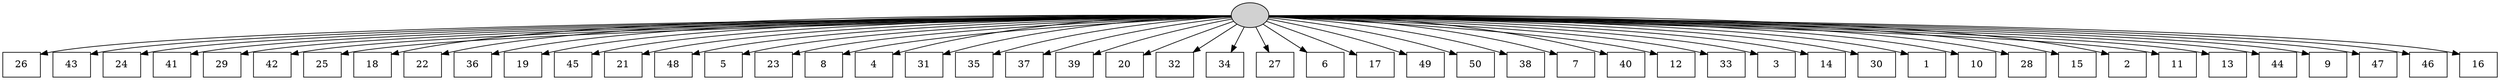 digraph G {
0[style=filled, fillcolor=grey82, label=""];
1[shape=box,style=filled, fillcolor=white,label="26\n"];
2[shape=box,style=filled, fillcolor=white,label="43\n"];
3[shape=box,style=filled, fillcolor=white,label="24\n"];
4[shape=box,style=filled, fillcolor=white,label="41\n"];
5[shape=box,style=filled, fillcolor=white,label="29\n"];
6[shape=box,style=filled, fillcolor=white,label="42\n"];
7[shape=box,style=filled, fillcolor=white,label="25\n"];
8[shape=box,style=filled, fillcolor=white,label="18\n"];
9[shape=box,style=filled, fillcolor=white,label="22\n"];
10[shape=box,style=filled, fillcolor=white,label="36\n"];
11[shape=box,style=filled, fillcolor=white,label="19\n"];
12[shape=box,style=filled, fillcolor=white,label="45\n"];
13[shape=box,style=filled, fillcolor=white,label="21\n"];
14[shape=box,style=filled, fillcolor=white,label="48\n"];
15[shape=box,style=filled, fillcolor=white,label="5\n"];
16[shape=box,style=filled, fillcolor=white,label="23\n"];
17[shape=box,style=filled, fillcolor=white,label="8\n"];
18[shape=box,style=filled, fillcolor=white,label="4\n"];
19[shape=box,style=filled, fillcolor=white,label="31\n"];
20[shape=box,style=filled, fillcolor=white,label="35\n"];
21[shape=box,style=filled, fillcolor=white,label="37\n"];
22[shape=box,style=filled, fillcolor=white,label="39\n"];
23[shape=box,style=filled, fillcolor=white,label="20\n"];
24[shape=box,style=filled, fillcolor=white,label="32\n"];
25[shape=box,style=filled, fillcolor=white,label="34\n"];
26[shape=box,style=filled, fillcolor=white,label="27\n"];
27[shape=box,style=filled, fillcolor=white,label="6\n"];
28[shape=box,style=filled, fillcolor=white,label="17\n"];
29[shape=box,style=filled, fillcolor=white,label="49\n"];
30[shape=box,style=filled, fillcolor=white,label="50\n"];
31[shape=box,style=filled, fillcolor=white,label="38\n"];
32[shape=box,style=filled, fillcolor=white,label="7\n"];
33[shape=box,style=filled, fillcolor=white,label="40\n"];
34[shape=box,style=filled, fillcolor=white,label="12\n"];
35[shape=box,style=filled, fillcolor=white,label="33\n"];
36[shape=box,style=filled, fillcolor=white,label="3\n"];
37[shape=box,style=filled, fillcolor=white,label="14\n"];
38[shape=box,style=filled, fillcolor=white,label="30\n"];
39[shape=box,style=filled, fillcolor=white,label="1\n"];
40[shape=box,style=filled, fillcolor=white,label="10\n"];
41[shape=box,style=filled, fillcolor=white,label="28\n"];
42[shape=box,style=filled, fillcolor=white,label="15\n"];
43[shape=box,style=filled, fillcolor=white,label="2\n"];
44[shape=box,style=filled, fillcolor=white,label="11\n"];
45[shape=box,style=filled, fillcolor=white,label="13\n"];
46[shape=box,style=filled, fillcolor=white,label="44\n"];
47[shape=box,style=filled, fillcolor=white,label="9\n"];
48[shape=box,style=filled, fillcolor=white,label="47\n"];
49[shape=box,style=filled, fillcolor=white,label="46\n"];
50[shape=box,style=filled, fillcolor=white,label="16\n"];
0->1 ;
0->2 ;
0->3 ;
0->4 ;
0->5 ;
0->6 ;
0->7 ;
0->8 ;
0->9 ;
0->10 ;
0->11 ;
0->12 ;
0->13 ;
0->14 ;
0->15 ;
0->16 ;
0->17 ;
0->18 ;
0->19 ;
0->20 ;
0->21 ;
0->22 ;
0->23 ;
0->24 ;
0->25 ;
0->26 ;
0->27 ;
0->28 ;
0->29 ;
0->30 ;
0->31 ;
0->32 ;
0->33 ;
0->34 ;
0->35 ;
0->36 ;
0->37 ;
0->38 ;
0->39 ;
0->40 ;
0->41 ;
0->42 ;
0->43 ;
0->44 ;
0->45 ;
0->46 ;
0->47 ;
0->48 ;
0->49 ;
0->50 ;
}
